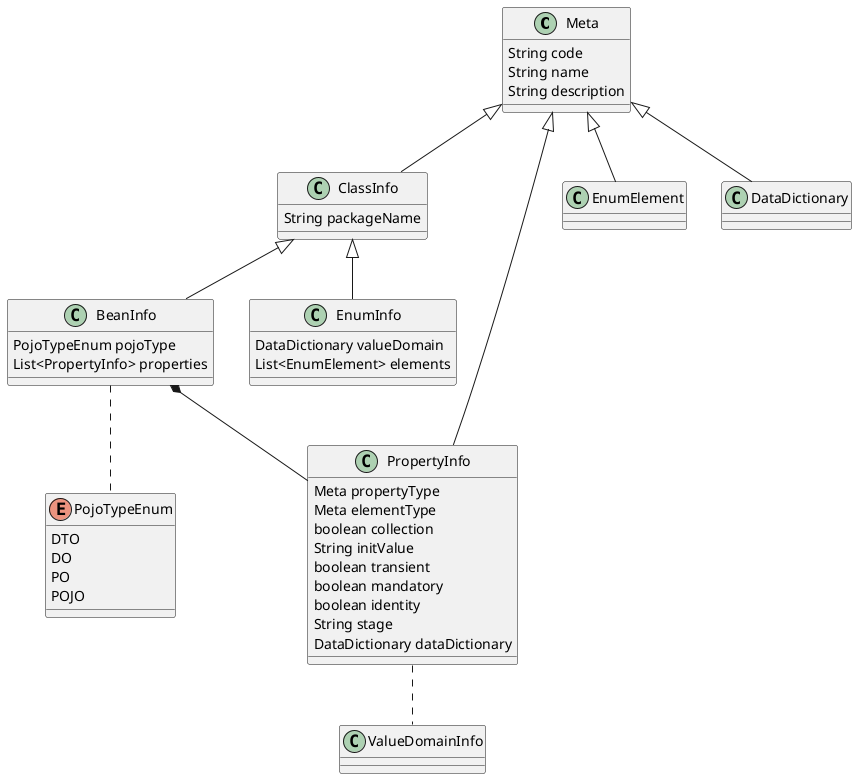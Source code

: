 @@startuml javabean-metadata

class Meta{
    String code
    String name
    String description
}
enum PojoTypeEnum{
    DTO
    DO
    PO
    POJO
}
class ClassInfo extends Meta{
    String packageName
}

class BeanInfo extends ClassInfo{
    PojoTypeEnum pojoType
    List<PropertyInfo> properties
}
BeanInfo .. PojoTypeEnum

class PropertyInfo extends Meta{
    Meta propertyType
    Meta elementType
    boolean collection
    String initValue
    boolean transient
    boolean mandatory
    boolean identity
    String stage
    DataDictionary dataDictionary
}

BeanInfo *-- PropertyInfo


class EnumInfo extends ClassInfo{
    DataDictionary valueDomain
    List<EnumElement> elements
}
class EnumElement extends Meta{
    
}
class DataDictionary extends Meta{

}
PropertyInfo .. ValueDomainInfo
@@enduml